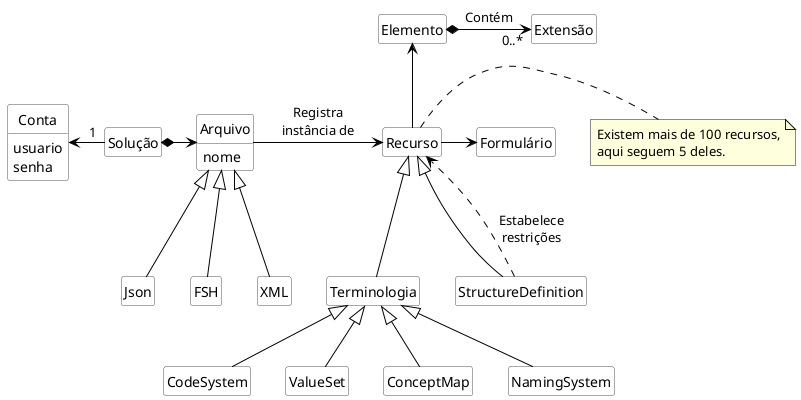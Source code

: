 @startuml dominio

hide circle
hide methods
hide empty members

skinparam class {
    BackgroundColor White
    ArrowColor Black
    BorderColor #505050
}

class Conta {
    usuario
    senha
}

class Solução {
}

class Arquivo {
    nome
}

class Json {
}

class FSH {
}

class XML {
}

class Recurso {
}

class Terminologia {
}

class CodeSystem {
}

class ValueSet {
}

class ConceptMap {
}

class NamingSystem {
}

class StructureDefinition {
}

class Elemento {}
class Extensão {}

Terminologia -up-|> Recurso
StructureDefinition -up-|> Recurso
StructureDefinition ..> Recurso : Estabelece\nrestrições
CodeSystem -up-|> Terminologia
ValueSet -up-|> Terminologia
ConceptMap -up-|> Terminologia
NamingSystem -up-|> Terminologia

Arquivo -right-> Recurso : "Registra\ninstância de"
Solução *-right-> Arquivo
Solução "1" -left-> Conta

XML -up-|> Arquivo
Json -up-|> Arquivo
FSH -up-|> Arquivo

note "Existem mais de 100 recursos,\naqui seguem 5 deles." as Nota
Recurso .right. Nota

Recurso -up-> Elemento
Recurso -right-> Formulário
Elemento *-right-> "0..*" Extensão : Contém
@enduml
